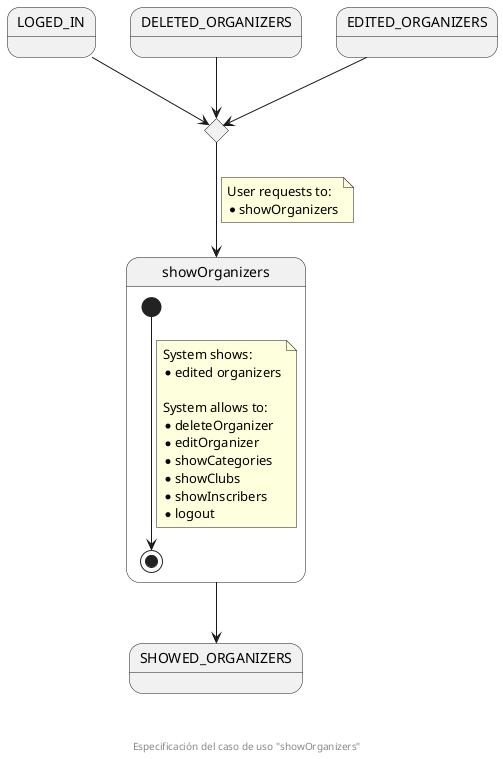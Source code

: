 @startuml
state LOGED_IN
state DELETED_ORGANIZERS
state EDITED_ORGANIZERS

state enterShowOrganizersCHC <<choice>>

state showOrganizers {
  [*] --> [*]
  note on link
    System shows:
    * edited organizers

    System allows to:
    * deleteOrganizer
    * editOrganizer
    * showCategories
    * showClubs
    * showInscribers
    * logout
  end note
}
state SHOWED_ORGANIZERS

LOGED_IN --> enterShowOrganizersCHC
DELETED_ORGANIZERS --> enterShowOrganizersCHC
EDITED_ORGANIZERS --> enterShowOrganizersCHC
enterShowOrganizersCHC --> showOrganizers
note on link
  User requests to:
  * showOrganizers
end note
showOrganizers --> SHOWED_ORGANIZERS

footer \n\n\n Especificación del caso de uso "showOrganizers"
@enduml
